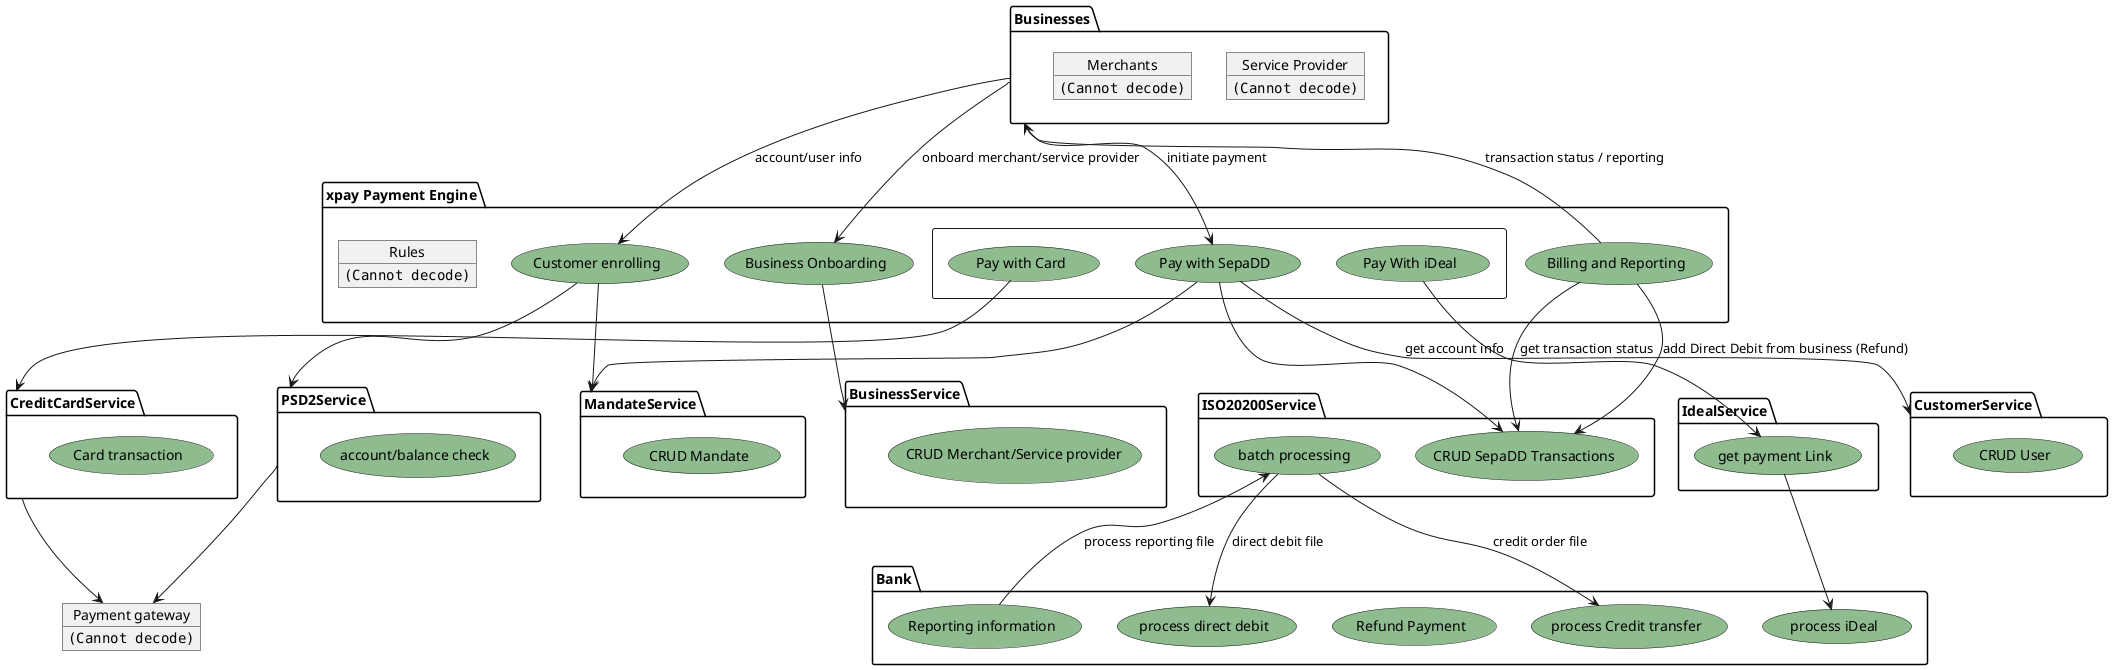 @startuml
allow_mixing
top to bottom direction
skinparam usecase {
BackgroundColor DarkSeaGreen
BorderColor DarkSlateGray}
package Bank{
usecase "process direct debit" as UC9
usecase "process Credit transfer" as UC10
usecase "Refund Payment"  as UC11
usecase "Reporting information" as UC12
usecase "process iDeal" as bankiDeal

}
package Businesses as customers  {
  object "Service Provider" as c

c : <img:mobyyou.gif>
object "Merchants" as merchant
merchant : <img:ecommerce.jpg>



}
package "xpay Payment Engine"{




rectangle  {
  usecase "Pay with Card" as cardprocessing
  usecase "Pay With iDeal" as iDeal
  usecase "Pay with SepaDD" as UC3
}
  usecase "Customer enrolling" as customerEnrolling
  usecase "Business Onboarding" as onboarding
  usecase "Billing and Reporting" as UC4a
  object "Rules" as rules
  rules : <img:rules.png>



}
package MandateService{
  usecase "CRUD Mandate" as addmandate

 }

package CustomerService{
  usecase "CRUD User"

}
package BusinessService{
  usecase "CRUD Merchant/Service provider" as addusermerchant

}
package CreditCardService
{

usecase "Card transaction"
}

package PSD2Service
{
usecase "account/balance check"

}
package IdealService
{
usecase "get payment Link" as getLink
}

package ISO20200Service{
  usecase "CRUD SepaDD Transactions" as UC5
  usecase "batch processing"  as UCbp
}



object "Payment gateway" as spell
spell : <img:spell.gif>


customerEnrolling-->MandateService

customers-->customerEnrolling : account/user info

customers -->UC3 : initiate payment
UC3-->CustomerService: get account info
UC3-->MandateService
UC4a-->UC5: get transaction status
UC3-->UC5
UCbp-->UC9: direct debit file
UCbp-->UC10: credit order file
UC12-->UCbp :process reporting file

UC4a-->UC5 : add Direct Debit from business (Refund)


onboarding--> BusinessService
UC4a-->customers:transaction status / reporting
customers-->onboarding: onboard merchant/service provider
cardprocessing -->CreditCardService
customerEnrolling--> PSD2Service

PSD2Service--> spell
CreditCardService-->spell
iDeal-->getLink
getLink-->"bankiDeal"


@enduml